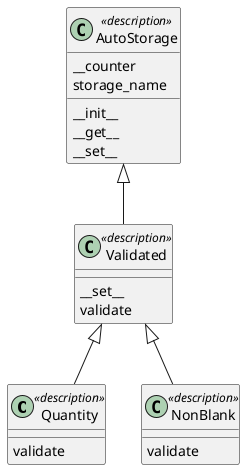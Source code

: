 @startuml
together {

    class Quantity <<description>> extends Validated{
        {method} validate
    }

    class NonBlank <<description>> extends Validated{
        {method} validate
    }

}
class Validated <<description>> extends AutoStorage {
    {method} __set__
    {method} validate
}

class AutoStorage <<description>> {
    {field} __counter
    {field} storage_name
    {method} __init__
    {method} __get__
    {method} __set__
}
@enduml